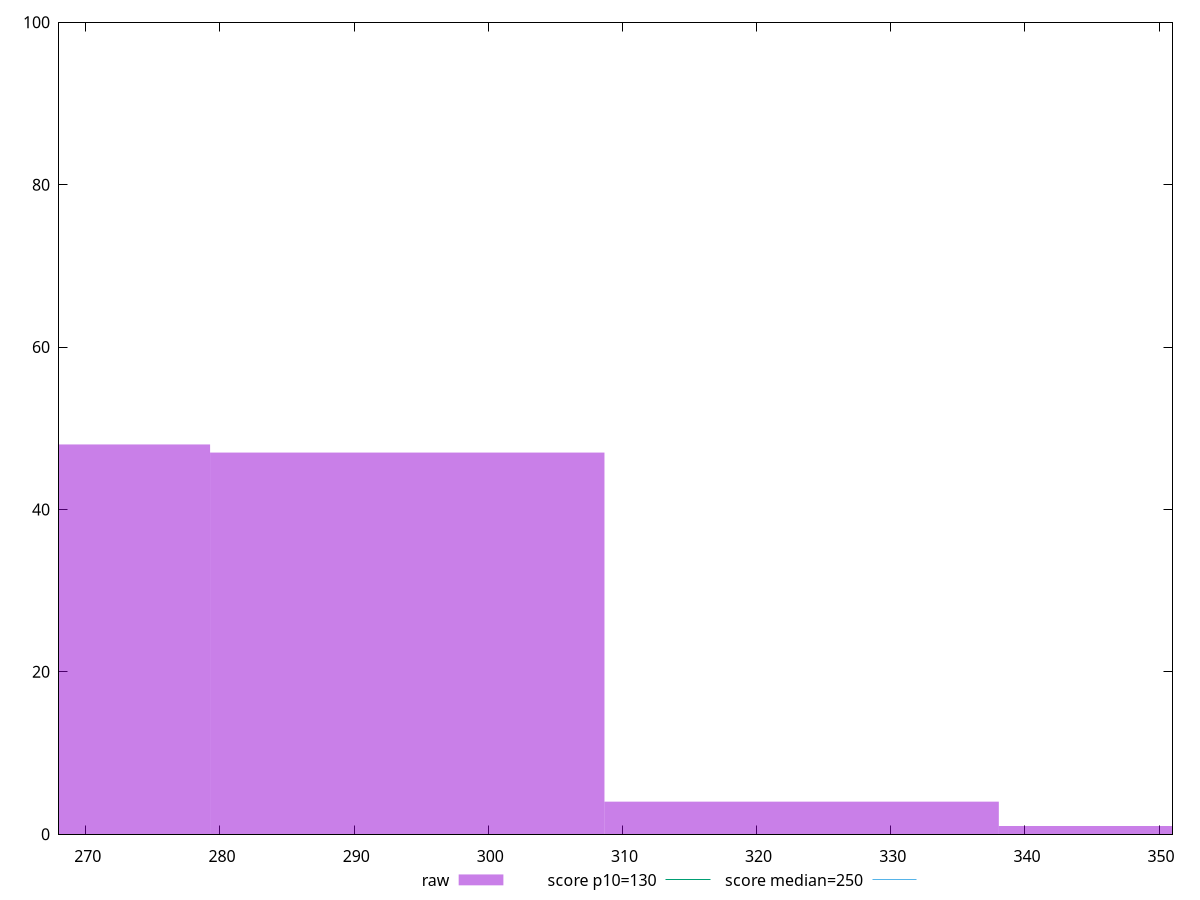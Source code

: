 reset

$raw <<EOF
293.9606840971188 47
264.56461568740696 48
323.35675250683073 4
352.7528209165426 1
EOF

set key outside below
set boxwidth 29.396068409711884
set xrange [267.9999999999982:350.9999999999982]
set yrange [0:100]
set style fill transparent solid 0.5 noborder

set parametric
set terminal svg size 640, 490 enhanced background rgb 'white'
set output "report_00007_2020-12-11T15:55:29.892Z/max-potential-fid/samples/pages+cached/raw/histogram.svg"

plot $raw title "raw" with boxes, \
     130,t title "score p10=130", \
     250,t title "score median=250"

reset
